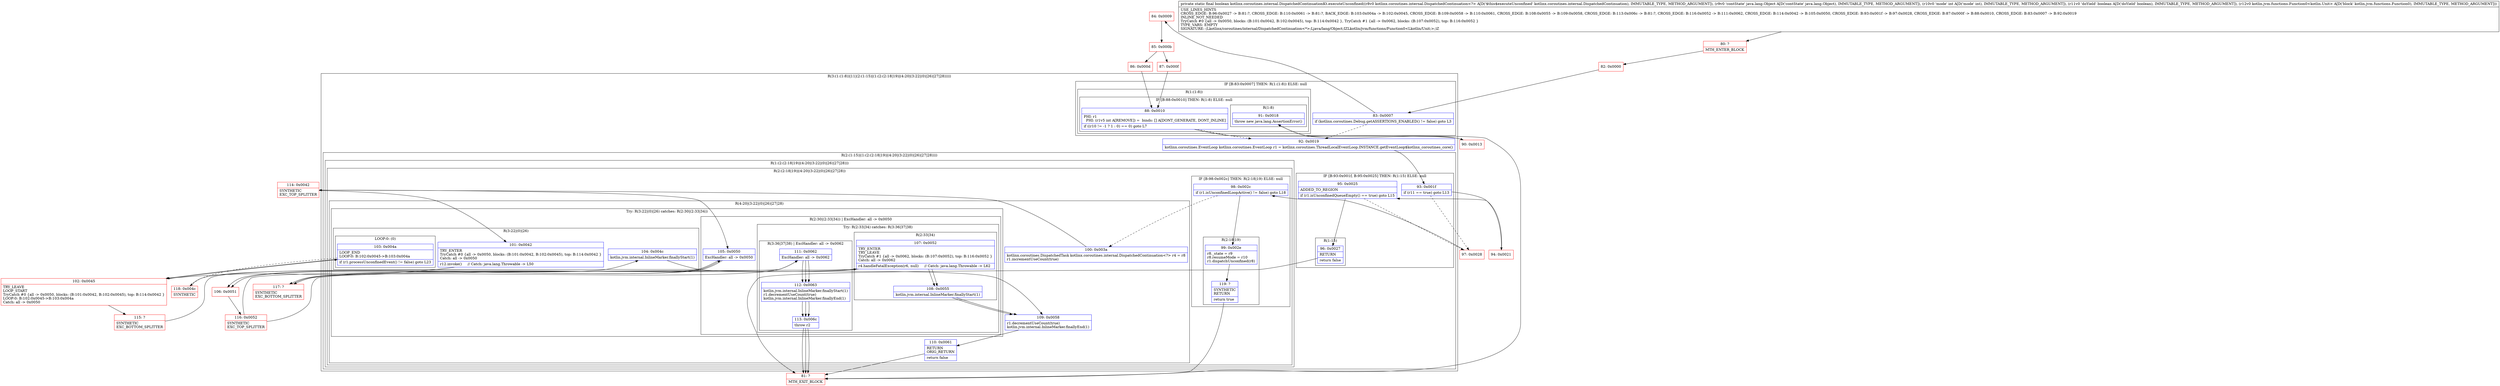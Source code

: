 digraph "CFG forkotlinx.coroutines.internal.DispatchedContinuationKt.executeUnconfined(Lkotlinx\/coroutines\/internal\/DispatchedContinuation;Ljava\/lang\/Object;IZLkotlin\/jvm\/functions\/Function0;)Z" {
subgraph cluster_Region_1423728283 {
label = "R(3:(1:(1:8))|11|(2:(1:15)|(1:(2:(2:18|19)|(4:20|(3:22|(0)|26)|27|28)))))";
node [shape=record,color=blue];
subgraph cluster_IfRegion_1313177707 {
label = "IF [B:83:0x0007] THEN: R(1:(1:8)) ELSE: null";
node [shape=record,color=blue];
Node_83 [shape=record,label="{83\:\ 0x0007|if (kotlinx.coroutines.Debug.getASSERTIONS_ENABLED() != false) goto L3\l}"];
subgraph cluster_Region_190081793 {
label = "R(1:(1:8))";
node [shape=record,color=blue];
subgraph cluster_IfRegion_235743540 {
label = "IF [B:88:0x0010] THEN: R(1:8) ELSE: null";
node [shape=record,color=blue];
Node_88 [shape=record,label="{88\:\ 0x0010|PHI: r1 \l  PHI: (r1v5 int A[REMOVE]) =  binds: [] A[DONT_GENERATE, DONT_INLINE]\l|if ((r10 != \-1 ? 1 : 0) == 0) goto L7\l}"];
subgraph cluster_Region_1057959827 {
label = "R(1:8)";
node [shape=record,color=blue];
Node_91 [shape=record,label="{91\:\ 0x0018|throw new java.lang.AssertionError()\l}"];
}
}
}
}
Node_92 [shape=record,label="{92\:\ 0x0019|kotlinx.coroutines.EventLoop kotlinx.coroutines.EventLoop r1 = kotlinx.coroutines.ThreadLocalEventLoop.INSTANCE.getEventLoop$kotlinx_coroutines_core()\l}"];
subgraph cluster_Region_1571530433 {
label = "R(2:(1:15)|(1:(2:(2:18|19)|(4:20|(3:22|(0)|26)|27|28))))";
node [shape=record,color=blue];
subgraph cluster_IfRegion_1657128686 {
label = "IF [B:93:0x001f, B:95:0x0025] THEN: R(1:15) ELSE: null";
node [shape=record,color=blue];
Node_93 [shape=record,label="{93\:\ 0x001f|if (r11 == true) goto L13\l}"];
Node_95 [shape=record,label="{95\:\ 0x0025|ADDED_TO_REGION\l|if (r1.isUnconfinedQueueEmpty() == true) goto L15\l}"];
subgraph cluster_Region_1963966998 {
label = "R(1:15)";
node [shape=record,color=blue];
Node_96 [shape=record,label="{96\:\ 0x0027|RETURN\l|return false\l}"];
}
}
subgraph cluster_Region_313266442 {
label = "R(1:(2:(2:18|19)|(4:20|(3:22|(0)|26)|27|28)))";
node [shape=record,color=blue];
subgraph cluster_Region_1410979707 {
label = "R(2:(2:18|19)|(4:20|(3:22|(0)|26)|27|28))";
node [shape=record,color=blue];
subgraph cluster_IfRegion_1564924390 {
label = "IF [B:98:0x002c] THEN: R(2:18|19) ELSE: null";
node [shape=record,color=blue];
Node_98 [shape=record,label="{98\:\ 0x002c|if (r1.isUnconfinedLoopActive() != false) goto L18\l}"];
subgraph cluster_Region_1024422856 {
label = "R(2:18|19)";
node [shape=record,color=blue];
Node_99 [shape=record,label="{99\:\ 0x002e|r8._state = r9\lr8.resumeMode = r10\lr1.dispatchUnconfined(r8)\l}"];
Node_119 [shape=record,label="{119\:\ ?|SYNTHETIC\lRETURN\l|return true\l}"];
}
}
subgraph cluster_Region_185719412 {
label = "R(4:20|(3:22|(0)|26)|27|28)";
node [shape=record,color=blue];
Node_100 [shape=record,label="{100\:\ 0x003a|kotlinx.coroutines.DispatchedTask kotlinx.coroutines.internal.DispatchedContinuation\<?\> r4 = r8\lr1.incrementUseCount(true)\l}"];
subgraph cluster_TryCatchRegion_1418002071 {
label = "Try: R(3:22|(0)|26) catches: R(2:30|(2:33|34))";
node [shape=record,color=blue];
subgraph cluster_Region_1594919267 {
label = "R(3:22|(0)|26)";
node [shape=record,color=blue];
Node_101 [shape=record,label="{101\:\ 0x0042|TRY_ENTER\lTryCatch #0 \{all \-\> 0x0050, blocks: (B:101:0x0042, B:102:0x0045), top: B:114:0x0042 \}\lCatch: all \-\> 0x0050\l|r12.invoke()     \/\/ Catch: java.lang.Throwable \-\> L50\l}"];
subgraph cluster_LoopRegion_1202691918 {
label = "LOOP:0: (0)";
node [shape=record,color=blue];
Node_103 [shape=record,label="{103\:\ 0x004a|LOOP_END\lLOOP:0: B:102:0x0045\-\>B:103:0x004a\l|if (r1.processUnconfinedEvent() != false) goto L23\l}"];
subgraph cluster_Region_759621578 {
label = "R(0)";
node [shape=record,color=blue];
}
}
Node_104 [shape=record,label="{104\:\ 0x004c|kotlin.jvm.internal.InlineMarker.finallyStart(1)\l}"];
}
subgraph cluster_Region_939413270 {
label = "R(2:30|(2:33|34)) | ExcHandler: all \-\> 0x0050\l";
node [shape=record,color=blue];
Node_105 [shape=record,label="{105\:\ 0x0050|ExcHandler: all \-\> 0x0050\l}"];
subgraph cluster_TryCatchRegion_1149075256 {
label = "Try: R(2:33|34) catches: R(3:36|37|38)";
node [shape=record,color=blue];
subgraph cluster_Region_1780105430 {
label = "R(2:33|34)";
node [shape=record,color=blue];
Node_107 [shape=record,label="{107\:\ 0x0052|TRY_ENTER\lTRY_LEAVE\lTryCatch #1 \{all \-\> 0x0062, blocks: (B:107:0x0052), top: B:116:0x0052 \}\lCatch: all \-\> 0x0062\l|r4.handleFatalException(r6, null)     \/\/ Catch: java.lang.Throwable \-\> L62\l}"];
Node_108 [shape=record,label="{108\:\ 0x0055|kotlin.jvm.internal.InlineMarker.finallyStart(1)\l}"];
}
subgraph cluster_Region_751695796 {
label = "R(3:36|37|38) | ExcHandler: all \-\> 0x0062\l";
node [shape=record,color=blue];
Node_111 [shape=record,label="{111\:\ 0x0062|ExcHandler: all \-\> 0x0062\l}"];
Node_112 [shape=record,label="{112\:\ 0x0063|kotlin.jvm.internal.InlineMarker.finallyStart(1)\lr1.decrementUseCount(true)\lkotlin.jvm.internal.InlineMarker.finallyEnd(1)\l}"];
Node_113 [shape=record,label="{113\:\ 0x006c|throw r2\l}"];
}
}
}
}
Node_109 [shape=record,label="{109\:\ 0x0058|r1.decrementUseCount(true)\lkotlin.jvm.internal.InlineMarker.finallyEnd(1)\l}"];
Node_110 [shape=record,label="{110\:\ 0x0061|RETURN\lORIG_RETURN\l|return false\l}"];
}
}
}
}
}
subgraph cluster_Region_939413270 {
label = "R(2:30|(2:33|34)) | ExcHandler: all \-\> 0x0050\l";
node [shape=record,color=blue];
Node_105 [shape=record,label="{105\:\ 0x0050|ExcHandler: all \-\> 0x0050\l}"];
subgraph cluster_TryCatchRegion_1149075256 {
label = "Try: R(2:33|34) catches: R(3:36|37|38)";
node [shape=record,color=blue];
subgraph cluster_Region_1780105430 {
label = "R(2:33|34)";
node [shape=record,color=blue];
Node_107 [shape=record,label="{107\:\ 0x0052|TRY_ENTER\lTRY_LEAVE\lTryCatch #1 \{all \-\> 0x0062, blocks: (B:107:0x0052), top: B:116:0x0052 \}\lCatch: all \-\> 0x0062\l|r4.handleFatalException(r6, null)     \/\/ Catch: java.lang.Throwable \-\> L62\l}"];
Node_108 [shape=record,label="{108\:\ 0x0055|kotlin.jvm.internal.InlineMarker.finallyStart(1)\l}"];
}
subgraph cluster_Region_751695796 {
label = "R(3:36|37|38) | ExcHandler: all \-\> 0x0062\l";
node [shape=record,color=blue];
Node_111 [shape=record,label="{111\:\ 0x0062|ExcHandler: all \-\> 0x0062\l}"];
Node_112 [shape=record,label="{112\:\ 0x0063|kotlin.jvm.internal.InlineMarker.finallyStart(1)\lr1.decrementUseCount(true)\lkotlin.jvm.internal.InlineMarker.finallyEnd(1)\l}"];
Node_113 [shape=record,label="{113\:\ 0x006c|throw r2\l}"];
}
}
}
subgraph cluster_Region_751695796 {
label = "R(3:36|37|38) | ExcHandler: all \-\> 0x0062\l";
node [shape=record,color=blue];
Node_111 [shape=record,label="{111\:\ 0x0062|ExcHandler: all \-\> 0x0062\l}"];
Node_112 [shape=record,label="{112\:\ 0x0063|kotlin.jvm.internal.InlineMarker.finallyStart(1)\lr1.decrementUseCount(true)\lkotlin.jvm.internal.InlineMarker.finallyEnd(1)\l}"];
Node_113 [shape=record,label="{113\:\ 0x006c|throw r2\l}"];
}
Node_80 [shape=record,color=red,label="{80\:\ ?|MTH_ENTER_BLOCK\l}"];
Node_82 [shape=record,color=red,label="{82\:\ 0x0000}"];
Node_84 [shape=record,color=red,label="{84\:\ 0x0009}"];
Node_85 [shape=record,color=red,label="{85\:\ 0x000b}"];
Node_86 [shape=record,color=red,label="{86\:\ 0x000d}"];
Node_90 [shape=record,color=red,label="{90\:\ 0x0013}"];
Node_81 [shape=record,color=red,label="{81\:\ ?|MTH_EXIT_BLOCK\l}"];
Node_87 [shape=record,color=red,label="{87\:\ 0x000f}"];
Node_94 [shape=record,color=red,label="{94\:\ 0x0021}"];
Node_97 [shape=record,color=red,label="{97\:\ 0x0028}"];
Node_114 [shape=record,color=red,label="{114\:\ 0x0042|SYNTHETIC\lEXC_TOP_SPLITTER\l}"];
Node_102 [shape=record,color=red,label="{102\:\ 0x0045|TRY_LEAVE\lLOOP_START\lTryCatch #0 \{all \-\> 0x0050, blocks: (B:101:0x0042, B:102:0x0045), top: B:114:0x0042 \}\lLOOP:0: B:102:0x0045\-\>B:103:0x004a\lCatch: all \-\> 0x0050\l}"];
Node_118 [shape=record,color=red,label="{118\:\ 0x004c|SYNTHETIC\l}"];
Node_115 [shape=record,color=red,label="{115\:\ ?|SYNTHETIC\lEXC_BOTTOM_SPLITTER\l}"];
Node_106 [shape=record,color=red,label="{106\:\ 0x0051}"];
Node_116 [shape=record,color=red,label="{116\:\ 0x0052|SYNTHETIC\lEXC_TOP_SPLITTER\l}"];
Node_117 [shape=record,color=red,label="{117\:\ ?|SYNTHETIC\lEXC_BOTTOM_SPLITTER\l}"];
MethodNode[shape=record,label="{private static final boolean kotlinx.coroutines.internal.DispatchedContinuationKt.executeUnconfined((r8v0 kotlinx.coroutines.internal.DispatchedContinuation\<?\> A[D('$this$executeUnconfined' kotlinx.coroutines.internal.DispatchedContinuation), IMMUTABLE_TYPE, METHOD_ARGUMENT]), (r9v0 'contState' java.lang.Object A[D('contState' java.lang.Object), IMMUTABLE_TYPE, METHOD_ARGUMENT]), (r10v0 'mode' int A[D('mode' int), IMMUTABLE_TYPE, METHOD_ARGUMENT]), (r11v0 'doYield' boolean A[D('doYield' boolean), IMMUTABLE_TYPE, METHOD_ARGUMENT]), (r12v0 kotlin.jvm.functions.Function0\<kotlin.Unit\> A[D('block' kotlin.jvm.functions.Function0), IMMUTABLE_TYPE, METHOD_ARGUMENT]))  | USE_LINES_HINTS\lCROSS_EDGE: B:96:0x0027 \-\> B:81:?, CROSS_EDGE: B:110:0x0061 \-\> B:81:?, BACK_EDGE: B:103:0x004a \-\> B:102:0x0045, CROSS_EDGE: B:109:0x0058 \-\> B:110:0x0061, CROSS_EDGE: B:108:0x0055 \-\> B:109:0x0058, CROSS_EDGE: B:113:0x006c \-\> B:81:?, CROSS_EDGE: B:116:0x0052 \-\> B:111:0x0062, CROSS_EDGE: B:114:0x0042 \-\> B:105:0x0050, CROSS_EDGE: B:93:0x001f \-\> B:97:0x0028, CROSS_EDGE: B:87:0x000f \-\> B:88:0x0010, CROSS_EDGE: B:83:0x0007 \-\> B:92:0x0019\lINLINE_NOT_NEEDED\lTryCatch #0 \{all \-\> 0x0050, blocks: (B:101:0x0042, B:102:0x0045), top: B:114:0x0042 \}, TryCatch #1 \{all \-\> 0x0062, blocks: (B:107:0x0052), top: B:116:0x0052 \}\lTYPE_VARS: EMPTY\lSIGNATURE: (Lkotlinx\/coroutines\/internal\/DispatchedContinuation\<*\>;Ljava\/lang\/Object;IZLkotlin\/jvm\/functions\/Function0\<Lkotlin\/Unit;\>;)Z\l}"];
MethodNode -> Node_80;Node_83 -> Node_84;
Node_83 -> Node_92[style=dashed];
Node_88 -> Node_90;
Node_88 -> Node_92[style=dashed];
Node_91 -> Node_81;
Node_92 -> Node_93;
Node_93 -> Node_94;
Node_93 -> Node_97[style=dashed];
Node_95 -> Node_96;
Node_95 -> Node_97[style=dashed];
Node_96 -> Node_81;
Node_98 -> Node_99;
Node_98 -> Node_100[style=dashed];
Node_99 -> Node_119;
Node_119 -> Node_81;
Node_100 -> Node_114;
Node_101 -> Node_102;
Node_103 -> Node_102;
Node_103 -> Node_118[style=dashed];
Node_104 -> Node_109;
Node_105 -> Node_106;
Node_107 -> Node_108;
Node_107 -> Node_117;
Node_108 -> Node_109;
Node_111 -> Node_112;
Node_112 -> Node_113;
Node_113 -> Node_81;
Node_109 -> Node_110;
Node_110 -> Node_81;
Node_105 -> Node_106;
Node_107 -> Node_108;
Node_107 -> Node_117;
Node_108 -> Node_109;
Node_111 -> Node_112;
Node_112 -> Node_113;
Node_113 -> Node_81;
Node_111 -> Node_112;
Node_112 -> Node_113;
Node_113 -> Node_81;
Node_80 -> Node_82;
Node_82 -> Node_83;
Node_84 -> Node_85;
Node_85 -> Node_86;
Node_85 -> Node_87;
Node_86 -> Node_88;
Node_90 -> Node_91;
Node_87 -> Node_88;
Node_94 -> Node_95;
Node_97 -> Node_98;
Node_114 -> Node_101;
Node_114 -> Node_105;
Node_102 -> Node_103;
Node_102 -> Node_115;
Node_118 -> Node_104;
Node_115 -> Node_105;
Node_106 -> Node_116;
Node_116 -> Node_107;
Node_116 -> Node_111;
Node_117 -> Node_111;
}

